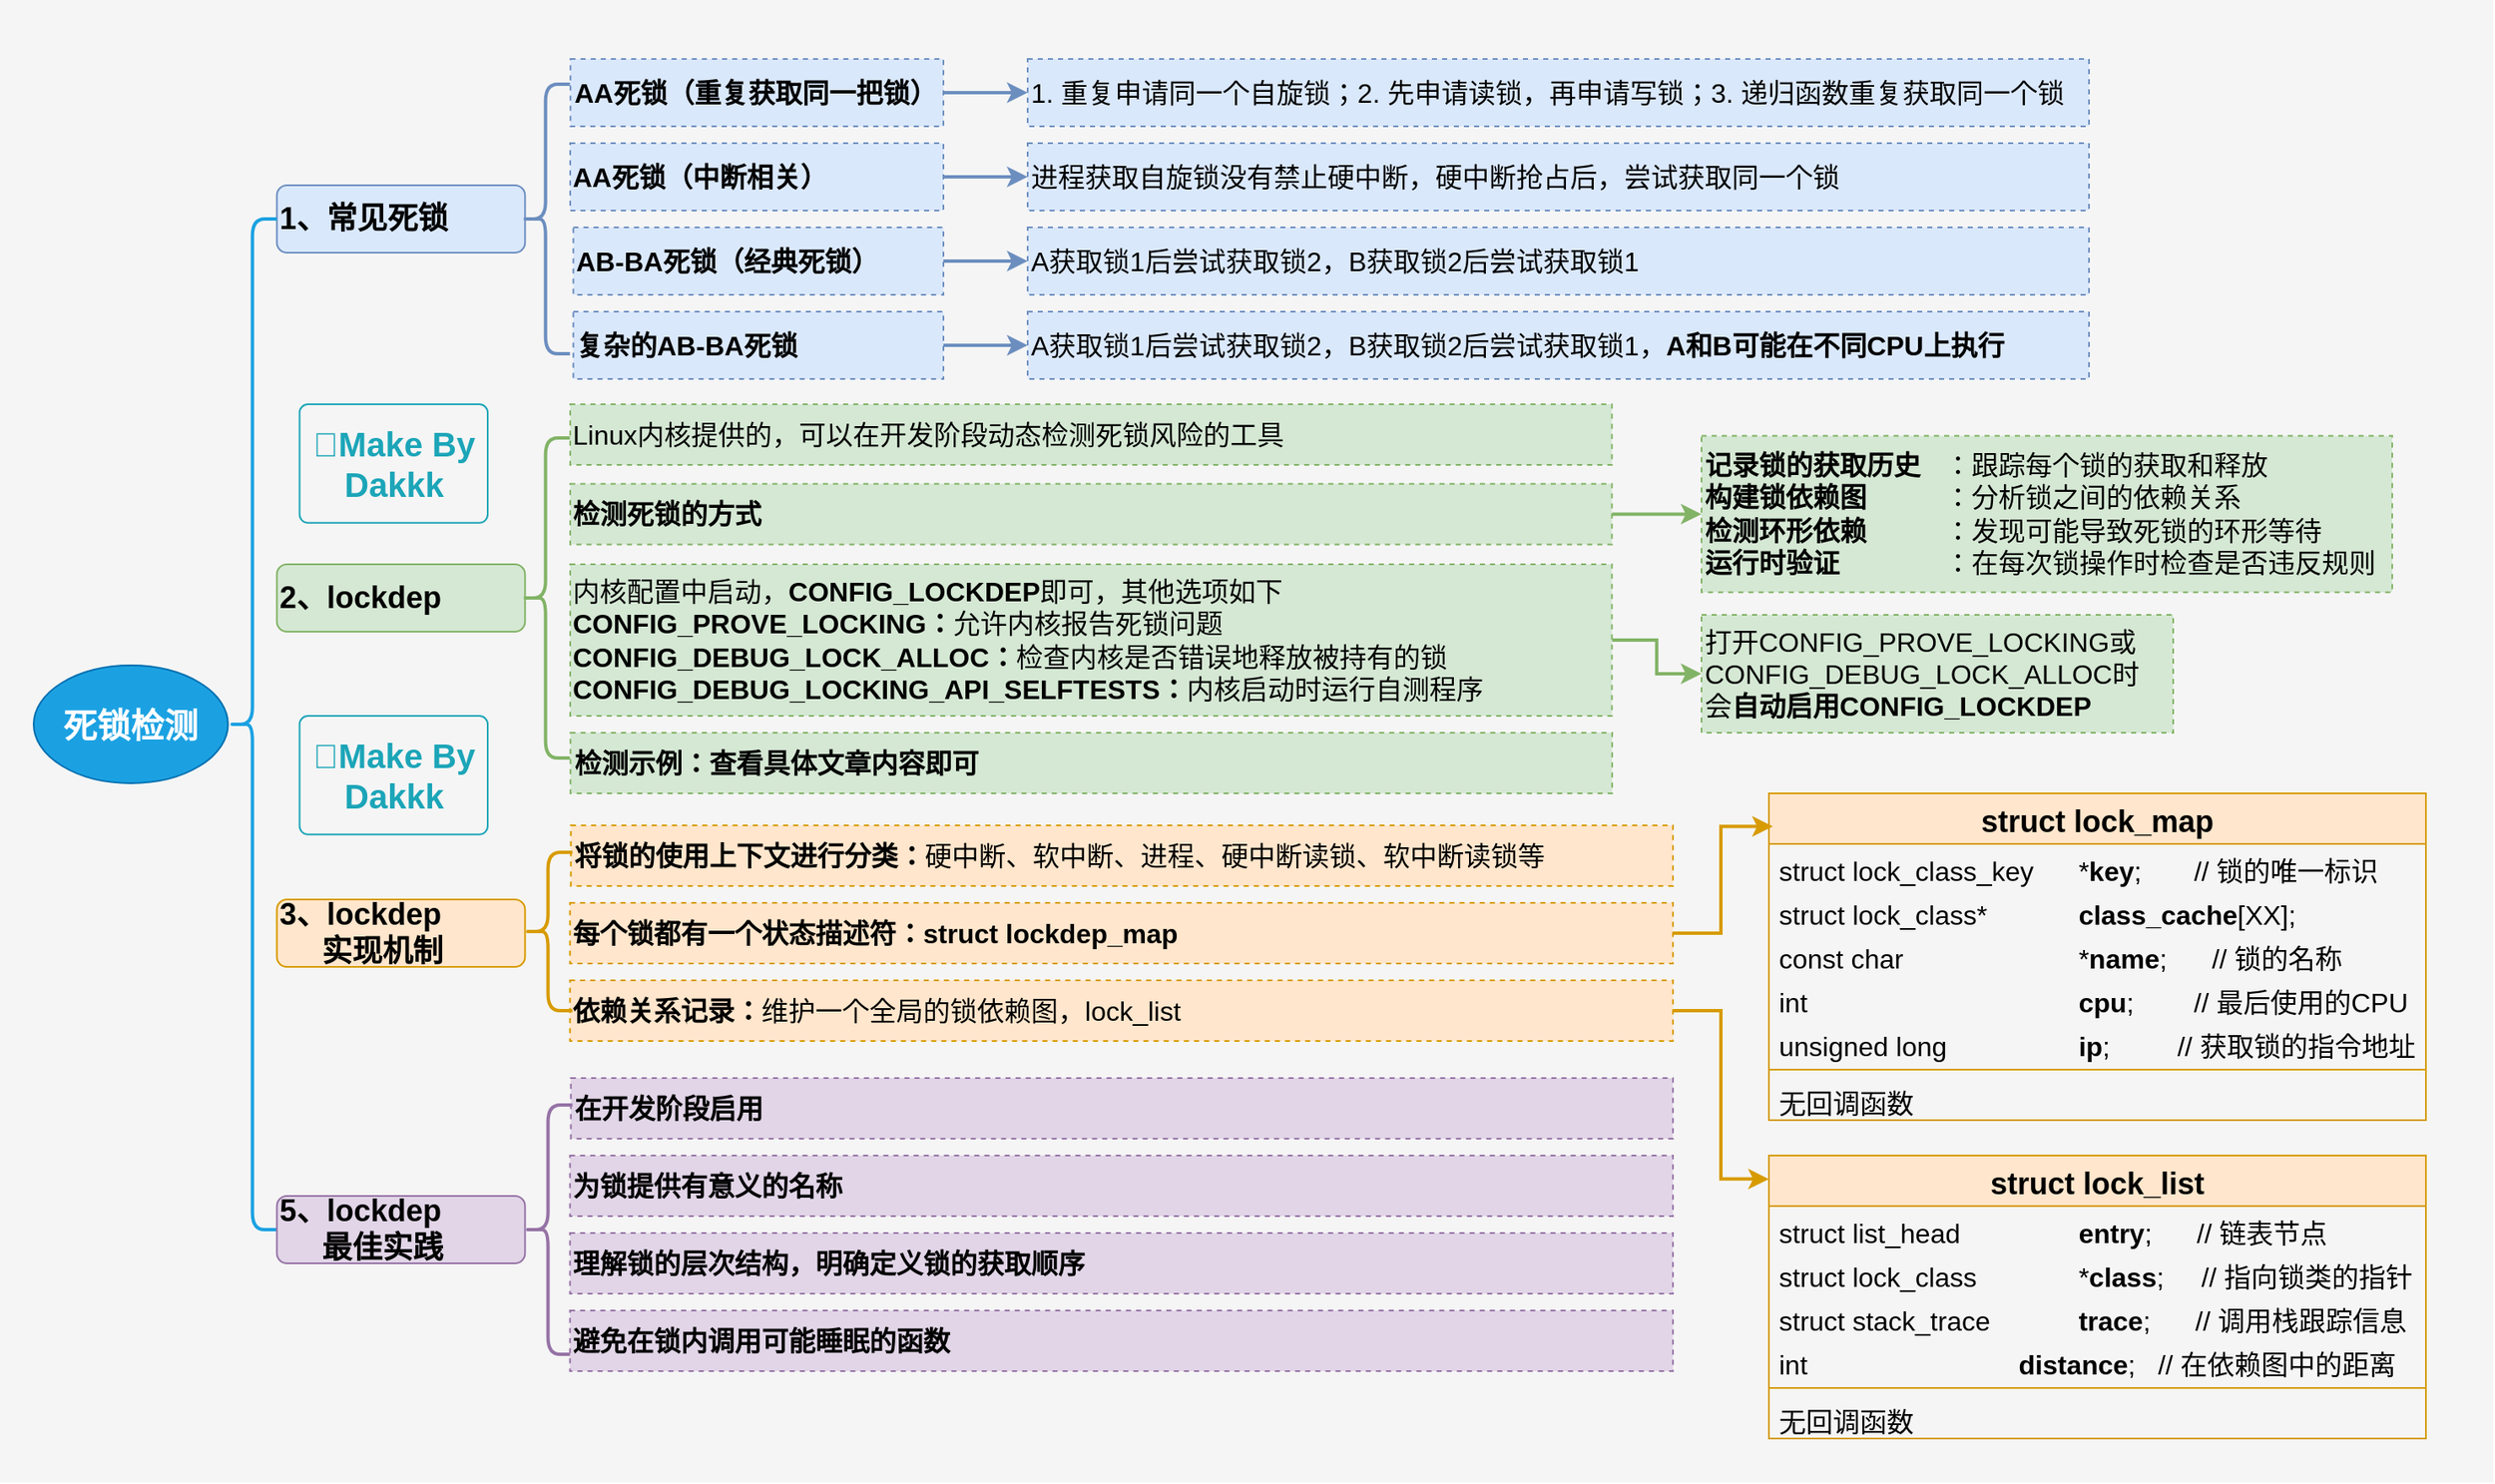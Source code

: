 <mxfile version="27.0.9">
  <diagram name="第 1 页" id="k8iEVthY29ktoOehdlwr">
    <mxGraphModel dx="2891" dy="1716" grid="1" gridSize="10" guides="1" tooltips="1" connect="1" arrows="1" fold="1" page="1" pageScale="1" pageWidth="1169" pageHeight="1654" math="0" shadow="0">
      <root>
        <mxCell id="0" />
        <mxCell id="1" parent="0" />
        <mxCell id="J7h7OO_r9uY9Mso1Eg91-148" value="" style="rounded=0;whiteSpace=wrap;html=1;fillColor=#f5f5f5;fontColor=#333333;strokeColor=none;" vertex="1" parent="1">
          <mxGeometry x="30" y="70" width="1480" height="880" as="geometry" />
        </mxCell>
        <mxCell id="J7h7OO_r9uY9Mso1Eg91-1" value="&lt;h2&gt;&lt;font style=&quot;font-size: 18px;&quot;&gt;1、常见死锁&lt;/font&gt;&lt;/h2&gt;" style="rounded=1;whiteSpace=wrap;html=1;fillColor=#dae8fc;strokeColor=#6c8ebf;fontStyle=1;align=left;" vertex="1" parent="1">
          <mxGeometry x="194.34" y="180" width="147.33" height="40" as="geometry" />
        </mxCell>
        <mxCell id="J7h7OO_r9uY9Mso1Eg91-119" style="edgeStyle=orthogonalEdgeStyle;rounded=0;orthogonalLoop=1;jettySize=auto;html=1;entryX=0;entryY=0.5;entryDx=0;entryDy=0;fillColor=#dae8fc;strokeColor=#6c8ebf;strokeWidth=2;" edge="1" parent="1" source="J7h7OO_r9uY9Mso1Eg91-2" target="J7h7OO_r9uY9Mso1Eg91-114">
          <mxGeometry relative="1" as="geometry" />
        </mxCell>
        <mxCell id="J7h7OO_r9uY9Mso1Eg91-2" value="&lt;span style=&quot;font-size: 16px;&quot;&gt;&lt;b&gt;AA死锁（中断相关）&lt;/b&gt;&lt;/span&gt;" style="text;html=1;align=left;verticalAlign=middle;whiteSpace=wrap;rounded=0;fillColor=#dae8fc;strokeColor=#6c8ebf;dashed=1;fontSize=14;" vertex="1" parent="1">
          <mxGeometry x="368.46" y="155" width="221.54" height="40" as="geometry" />
        </mxCell>
        <mxCell id="J7h7OO_r9uY9Mso1Eg91-3" value="&lt;h1&gt;&lt;span style=&quot;font-size: 20px;&quot;&gt;死锁检测&lt;/span&gt;&lt;/h1&gt;" style="ellipse;whiteSpace=wrap;html=1;fillColor=#1ba1e2;strokeColor=#006EAF;fontColor=#ffffff;fontStyle=1" vertex="1" parent="1">
          <mxGeometry x="50" y="465" width="115.34" height="70" as="geometry" />
        </mxCell>
        <mxCell id="J7h7OO_r9uY9Mso1Eg91-4" value="" style="shape=curlyBracket;whiteSpace=wrap;html=1;rounded=1;labelPosition=left;verticalLabelPosition=middle;align=right;verticalAlign=middle;fillColor=#f5f5f5;strokeColor=#1BA1E2;strokeWidth=2;fontColor=#333333;" vertex="1" parent="1">
          <mxGeometry x="165.34" y="200" width="29" height="600" as="geometry" />
        </mxCell>
        <mxCell id="J7h7OO_r9uY9Mso1Eg91-7" value="&lt;h2&gt;2、lockdep&lt;/h2&gt;" style="rounded=1;whiteSpace=wrap;html=1;fillColor=#d5e8d4;strokeColor=#82b366;fontStyle=1;align=left;" vertex="1" parent="1">
          <mxGeometry x="194.34" y="405" width="147.33" height="40" as="geometry" />
        </mxCell>
        <mxCell id="J7h7OO_r9uY9Mso1Eg91-8" value="&lt;span style=&quot;font-size: 16px;&quot;&gt;&lt;b&gt;检测示例：查看具体文章内容即可&lt;/b&gt;&lt;/span&gt;" style="text;html=1;align=left;verticalAlign=middle;whiteSpace=wrap;rounded=0;fillColor=#d5e8d4;strokeColor=#82b366;dashed=1;fontSize=14;" vertex="1" parent="1">
          <mxGeometry x="368.62" y="505" width="618.34" height="36" as="geometry" />
        </mxCell>
        <mxCell id="J7h7OO_r9uY9Mso1Eg91-9" value="" style="shape=curlyBracket;whiteSpace=wrap;html=1;rounded=1;labelPosition=left;verticalLabelPosition=middle;align=right;verticalAlign=middle;fillColor=#d5e8d4;strokeColor=#82b366;strokeWidth=2;" vertex="1" parent="1">
          <mxGeometry x="339.33" y="330" width="29" height="190" as="geometry" />
        </mxCell>
        <mxCell id="J7h7OO_r9uY9Mso1Eg91-120" style="edgeStyle=orthogonalEdgeStyle;rounded=0;orthogonalLoop=1;jettySize=auto;html=1;entryX=0;entryY=0.5;entryDx=0;entryDy=0;fillColor=#dae8fc;strokeColor=#6c8ebf;strokeWidth=2;" edge="1" parent="1" source="J7h7OO_r9uY9Mso1Eg91-58" target="J7h7OO_r9uY9Mso1Eg91-113">
          <mxGeometry relative="1" as="geometry" />
        </mxCell>
        <mxCell id="J7h7OO_r9uY9Mso1Eg91-58" value="&lt;span style=&quot;font-size: 16px;&quot;&gt;&lt;b&gt;AA死锁（重复获取同一把锁）&lt;/b&gt;&lt;/span&gt;" style="text;html=1;align=left;verticalAlign=middle;whiteSpace=wrap;rounded=0;fillColor=#dae8fc;strokeColor=#6c8ebf;dashed=1;fontSize=14;" vertex="1" parent="1">
          <mxGeometry x="368.62" y="105" width="221.38" height="40" as="geometry" />
        </mxCell>
        <mxCell id="J7h7OO_r9uY9Mso1Eg91-59" value="" style="shape=curlyBracket;whiteSpace=wrap;html=1;rounded=1;labelPosition=left;verticalLabelPosition=middle;align=right;verticalAlign=middle;fillColor=#dae8fc;strokeColor=#6c8ebf;strokeWidth=2;" vertex="1" parent="1">
          <mxGeometry x="339.33" y="120" width="29" height="160" as="geometry" />
        </mxCell>
        <mxCell id="J7h7OO_r9uY9Mso1Eg91-118" style="edgeStyle=orthogonalEdgeStyle;rounded=0;orthogonalLoop=1;jettySize=auto;html=1;entryX=0;entryY=0.5;entryDx=0;entryDy=0;fillColor=#dae8fc;strokeColor=#6c8ebf;strokeWidth=2;" edge="1" parent="1" source="J7h7OO_r9uY9Mso1Eg91-61" target="J7h7OO_r9uY9Mso1Eg91-115">
          <mxGeometry relative="1" as="geometry" />
        </mxCell>
        <mxCell id="J7h7OO_r9uY9Mso1Eg91-61" value="&lt;span style=&quot;font-size: 16px;&quot;&gt;&lt;b&gt;AB-BA死锁（经典死锁）&lt;/b&gt;&lt;/span&gt;" style="text;html=1;align=left;verticalAlign=middle;whiteSpace=wrap;rounded=0;fillColor=#dae8fc;strokeColor=#6c8ebf;dashed=1;fontSize=14;" vertex="1" parent="1">
          <mxGeometry x="370.32" y="205" width="219.68" height="40" as="geometry" />
        </mxCell>
        <mxCell id="J7h7OO_r9uY9Mso1Eg91-62" value="&lt;h2&gt;3、lockdep&lt;br&gt;&amp;nbsp; &amp;nbsp; &amp;nbsp;实现机制&lt;/h2&gt;" style="rounded=1;whiteSpace=wrap;html=1;fillColor=#ffe6cc;strokeColor=#d79b00;fontStyle=1;align=left;" vertex="1" parent="1">
          <mxGeometry x="194.34" y="604" width="147.33" height="40" as="geometry" />
        </mxCell>
        <mxCell id="J7h7OO_r9uY9Mso1Eg91-63" value="&lt;span style=&quot;font-size: 16px;&quot;&gt;&lt;b&gt;将锁的使用上下文进行分类：&lt;/b&gt;硬中断、软中断、进程、硬中断读锁、软中断读锁等&lt;/span&gt;" style="text;html=1;align=left;verticalAlign=middle;whiteSpace=wrap;rounded=0;fillColor=#ffe6cc;strokeColor=#d79b00;dashed=1;fontSize=14;" vertex="1" parent="1">
          <mxGeometry x="368.84" y="560" width="654.2" height="36" as="geometry" />
        </mxCell>
        <mxCell id="J7h7OO_r9uY9Mso1Eg91-64" value="&lt;span style=&quot;font-size: 16px;&quot;&gt;&lt;b&gt;每个锁都有一个状态描述符：struct lockdep_map&lt;/b&gt;&lt;/span&gt;" style="text;html=1;align=left;verticalAlign=middle;whiteSpace=wrap;rounded=0;fillColor=#ffe6cc;strokeColor=#d79b00;dashed=1;fontSize=14;" vertex="1" parent="1">
          <mxGeometry x="368.33" y="606" width="654.71" height="36" as="geometry" />
        </mxCell>
        <mxCell id="J7h7OO_r9uY9Mso1Eg91-65" value="&lt;span style=&quot;font-size: 16px;&quot;&gt;&lt;b&gt;依赖关系记录：&lt;/b&gt;维护一个全局的锁依赖图，lock_list&lt;/span&gt;" style="text;html=1;align=left;verticalAlign=middle;whiteSpace=wrap;rounded=0;fillColor=#ffe6cc;strokeColor=#d79b00;dashed=1;fontSize=14;" vertex="1" parent="1">
          <mxGeometry x="368.33" y="652" width="654.71" height="36" as="geometry" />
        </mxCell>
        <mxCell id="J7h7OO_r9uY9Mso1Eg91-67" value="" style="shape=curlyBracket;whiteSpace=wrap;html=1;rounded=1;labelPosition=left;verticalLabelPosition=middle;align=right;verticalAlign=middle;fillColor=#ffe6cc;strokeColor=#d79b00;strokeWidth=2;" vertex="1" parent="1">
          <mxGeometry x="340.79" y="576" width="29" height="94" as="geometry" />
        </mxCell>
        <mxCell id="J7h7OO_r9uY9Mso1Eg91-102" value="&lt;h2&gt;5、lockdep&lt;br&gt;&amp;nbsp; &amp;nbsp; &amp;nbsp;最佳实践&lt;/h2&gt;" style="rounded=1;whiteSpace=wrap;html=1;fillColor=#e1d5e7;strokeColor=#9673a6;fontStyle=1;align=left;" vertex="1" parent="1">
          <mxGeometry x="194.34" y="780" width="147.33" height="40" as="geometry" />
        </mxCell>
        <mxCell id="J7h7OO_r9uY9Mso1Eg91-103" value="&lt;span style=&quot;font-size: 16px;&quot;&gt;&lt;b&gt;在开发阶段启用&lt;/b&gt;&lt;/span&gt;" style="text;html=1;align=left;verticalAlign=middle;whiteSpace=wrap;rounded=0;fillColor=#e1d5e7;strokeColor=#9673a6;dashed=1;fontSize=14;" vertex="1" parent="1">
          <mxGeometry x="368.84" y="710" width="654.2" height="36" as="geometry" />
        </mxCell>
        <mxCell id="J7h7OO_r9uY9Mso1Eg91-104" value="&lt;span style=&quot;font-size: 16px;&quot;&gt;&lt;b&gt;为锁提供有意义的名称&lt;/b&gt;&lt;/span&gt;" style="text;html=1;align=left;verticalAlign=middle;whiteSpace=wrap;rounded=0;fillColor=#e1d5e7;strokeColor=#9673a6;dashed=1;fontSize=14;" vertex="1" parent="1">
          <mxGeometry x="368.33" y="756" width="654.71" height="36" as="geometry" />
        </mxCell>
        <mxCell id="J7h7OO_r9uY9Mso1Eg91-105" value="&lt;span style=&quot;font-size: 16px;&quot;&gt;&lt;b&gt;理解锁的层次结构，明确定义锁的获取顺序&lt;/b&gt;&lt;/span&gt;" style="text;html=1;align=left;verticalAlign=middle;whiteSpace=wrap;rounded=0;fillColor=#e1d5e7;strokeColor=#9673a6;dashed=1;fontSize=14;" vertex="1" parent="1">
          <mxGeometry x="368.33" y="802" width="654.71" height="36" as="geometry" />
        </mxCell>
        <mxCell id="J7h7OO_r9uY9Mso1Eg91-106" value="" style="shape=curlyBracket;whiteSpace=wrap;html=1;rounded=1;labelPosition=left;verticalLabelPosition=middle;align=right;verticalAlign=middle;fillColor=#e1d5e7;strokeColor=#9673a6;strokeWidth=2;" vertex="1" parent="1">
          <mxGeometry x="340.79" y="726" width="29" height="148" as="geometry" />
        </mxCell>
        <mxCell id="J7h7OO_r9uY9Mso1Eg91-110" value="&lt;font style=&quot;font-size: 20px;&quot;&gt;🌻Make By Dakkk&lt;/font&gt;" style="html=1;shadow=0;dashed=0;shape=mxgraph.bootstrap.rrect;rSize=5;strokeColor=#1CA5B8;strokeWidth=1;fillColor=none;fontColor=#1CA5B8;whiteSpace=wrap;align=center;verticalAlign=middle;spacingLeft=0;fontStyle=1;fontSize=16;spacing=5;" vertex="1" parent="1">
          <mxGeometry x="207.83" y="310" width="111.67" height="70.39" as="geometry" />
        </mxCell>
        <mxCell id="J7h7OO_r9uY9Mso1Eg91-117" style="edgeStyle=orthogonalEdgeStyle;rounded=0;orthogonalLoop=1;jettySize=auto;html=1;entryX=0;entryY=0.5;entryDx=0;entryDy=0;fillColor=#dae8fc;strokeColor=#6c8ebf;strokeWidth=2;" edge="1" parent="1" source="J7h7OO_r9uY9Mso1Eg91-112" target="J7h7OO_r9uY9Mso1Eg91-116">
          <mxGeometry relative="1" as="geometry" />
        </mxCell>
        <mxCell id="J7h7OO_r9uY9Mso1Eg91-112" value="&lt;span style=&quot;font-size: 16px;&quot;&gt;&lt;b&gt;复杂的AB-BA死锁&lt;/b&gt;&lt;/span&gt;" style="text;html=1;align=left;verticalAlign=middle;whiteSpace=wrap;rounded=0;fillColor=#dae8fc;strokeColor=#6c8ebf;dashed=1;fontSize=14;" vertex="1" parent="1">
          <mxGeometry x="370.32" y="255" width="219.68" height="40" as="geometry" />
        </mxCell>
        <mxCell id="J7h7OO_r9uY9Mso1Eg91-113" value="&lt;span style=&quot;font-size: 16px;&quot;&gt;1. 重复申请同一个自旋锁；2. 先申请读锁，再申请写锁；3. 递归函数重复获取同一个锁&lt;/span&gt;" style="text;html=1;align=left;verticalAlign=middle;whiteSpace=wrap;rounded=0;fillColor=#dae8fc;strokeColor=#6c8ebf;dashed=1;fontSize=14;" vertex="1" parent="1">
          <mxGeometry x="640" y="105" width="630" height="40" as="geometry" />
        </mxCell>
        <mxCell id="J7h7OO_r9uY9Mso1Eg91-114" value="&lt;span style=&quot;font-size: 16px;&quot;&gt;进程获取自旋锁没有禁止硬中断，硬中断抢占后，尝试获取同一个锁&lt;/span&gt;" style="text;html=1;align=left;verticalAlign=middle;whiteSpace=wrap;rounded=0;fillColor=#dae8fc;strokeColor=#6c8ebf;dashed=1;fontSize=14;" vertex="1" parent="1">
          <mxGeometry x="640" y="155" width="630" height="40" as="geometry" />
        </mxCell>
        <mxCell id="J7h7OO_r9uY9Mso1Eg91-115" value="&lt;span style=&quot;font-size: 16px;&quot;&gt;A获取锁1后尝试获取锁2，B获取锁2后尝试获取锁1&lt;/span&gt;" style="text;html=1;align=left;verticalAlign=middle;whiteSpace=wrap;rounded=0;fillColor=#dae8fc;strokeColor=#6c8ebf;dashed=1;fontSize=14;" vertex="1" parent="1">
          <mxGeometry x="640" y="205" width="630" height="40" as="geometry" />
        </mxCell>
        <mxCell id="J7h7OO_r9uY9Mso1Eg91-116" value="&lt;span style=&quot;font-size: 16px;&quot;&gt;A获取锁1后尝试获取锁2，B获取锁2后尝试获取锁1，&lt;b&gt;A和B可能在不同CPU上执行&lt;/b&gt;&lt;/span&gt;" style="text;html=1;align=left;verticalAlign=middle;whiteSpace=wrap;rounded=0;fillColor=#dae8fc;strokeColor=#6c8ebf;dashed=1;fontSize=14;" vertex="1" parent="1">
          <mxGeometry x="640" y="255" width="630" height="40" as="geometry" />
        </mxCell>
        <mxCell id="J7h7OO_r9uY9Mso1Eg91-121" value="&lt;span style=&quot;font-size: 16px;&quot;&gt;Linux内核提供的，可以在开发阶段动态检测死锁风险的工具&lt;/span&gt;" style="text;html=1;align=left;verticalAlign=middle;whiteSpace=wrap;rounded=0;fillColor=#d5e8d4;strokeColor=#82b366;dashed=1;fontSize=14;" vertex="1" parent="1">
          <mxGeometry x="368.46" y="310" width="618.34" height="36" as="geometry" />
        </mxCell>
        <mxCell id="J7h7OO_r9uY9Mso1Eg91-124" style="edgeStyle=orthogonalEdgeStyle;rounded=0;orthogonalLoop=1;jettySize=auto;html=1;entryX=0;entryY=0.5;entryDx=0;entryDy=0;fillColor=#d5e8d4;strokeColor=#82b366;strokeWidth=2;" edge="1" parent="1" source="J7h7OO_r9uY9Mso1Eg91-122" target="J7h7OO_r9uY9Mso1Eg91-123">
          <mxGeometry relative="1" as="geometry" />
        </mxCell>
        <mxCell id="J7h7OO_r9uY9Mso1Eg91-122" value="&lt;span style=&quot;font-size: 16px;&quot;&gt;&lt;b&gt;检测死锁的方式&lt;/b&gt;&lt;/span&gt;" style="text;html=1;align=left;verticalAlign=middle;whiteSpace=wrap;rounded=0;fillColor=#d5e8d4;strokeColor=#82b366;dashed=1;fontSize=14;" vertex="1" parent="1">
          <mxGeometry x="368.46" y="357.19" width="618.34" height="36" as="geometry" />
        </mxCell>
        <mxCell id="J7h7OO_r9uY9Mso1Eg91-123" value="&lt;div&gt;&lt;span style=&quot;font-size: 16px;&quot;&gt;&lt;b&gt;记录锁的获取历史&lt;/b&gt;&lt;span style=&quot;white-space: pre;&quot;&gt;&#x9;&lt;/span&gt;：跟踪每个锁的获取和释放&lt;/span&gt;&lt;/div&gt;&lt;div&gt;&lt;span style=&quot;font-size: 16px;&quot;&gt;&lt;b&gt;构建锁依赖图&lt;/b&gt;&lt;span style=&quot;white-space: pre;&quot;&gt;&#x9;&lt;/span&gt;&lt;span style=&quot;white-space: pre;&quot;&gt;&#x9;&lt;/span&gt;：分析锁之间的依赖关系&lt;/span&gt;&lt;/div&gt;&lt;div&gt;&lt;span style=&quot;font-size: 16px;&quot;&gt;&lt;b&gt;检测环形依赖&lt;/b&gt;&lt;span style=&quot;white-space: pre;&quot;&gt;&#x9;&lt;/span&gt;&lt;span style=&quot;white-space: pre;&quot;&gt;&#x9;&lt;/span&gt;：发现可能导致死锁的环形等待&lt;/span&gt;&lt;/div&gt;&lt;div&gt;&lt;span style=&quot;font-size: 16px;&quot;&gt;&lt;b&gt;运行时验证&lt;/b&gt;&lt;span style=&quot;white-space: pre;&quot;&gt;&#x9;&lt;/span&gt;&lt;span style=&quot;white-space: pre;&quot;&gt;&#x9;&lt;/span&gt;：在每次锁操作时检查是否违反规则&lt;/span&gt;&lt;/div&gt;" style="text;html=1;align=left;verticalAlign=middle;whiteSpace=wrap;rounded=0;fillColor=#d5e8d4;strokeColor=#82b366;dashed=1;fontSize=14;" vertex="1" parent="1">
          <mxGeometry x="1040" y="328.79" width="410" height="92.81" as="geometry" />
        </mxCell>
        <mxCell id="J7h7OO_r9uY9Mso1Eg91-127" style="edgeStyle=orthogonalEdgeStyle;rounded=0;orthogonalLoop=1;jettySize=auto;html=1;entryX=0;entryY=0.5;entryDx=0;entryDy=0;fillColor=#d5e8d4;strokeColor=#82b366;strokeWidth=2;" edge="1" parent="1" source="J7h7OO_r9uY9Mso1Eg91-125" target="J7h7OO_r9uY9Mso1Eg91-126">
          <mxGeometry relative="1" as="geometry" />
        </mxCell>
        <mxCell id="J7h7OO_r9uY9Mso1Eg91-125" value="&lt;span style=&quot;font-size: 16px;&quot;&gt;内核配置中启动，&lt;b&gt;CONFIG_LOCKDEP&lt;/b&gt;即可，其他选项如下&lt;br&gt;&lt;/span&gt;&lt;div&gt;&lt;span style=&quot;font-size: 16px;&quot;&gt;&lt;b&gt;CONFIG_PROVE_LOCKING：&lt;/b&gt;允许内核报告死锁问题&lt;/span&gt;&lt;/div&gt;&lt;div&gt;&lt;span style=&quot;font-size: 16px;&quot;&gt;&lt;b&gt;CONFIG_DEBUG_LOCK_ALLOC：&lt;/b&gt;检查内核是否错误地释放被持有的锁&lt;/span&gt;&lt;/div&gt;&lt;div&gt;&lt;span style=&quot;font-size: 16px;&quot;&gt;&lt;b&gt;CONFIG_DEBUG_LOCKING_API_SELFTESTS：&lt;/b&gt;内核启动时运行自测程序&lt;/span&gt;&lt;/div&gt;" style="text;html=1;align=left;verticalAlign=middle;whiteSpace=wrap;rounded=0;fillColor=#d5e8d4;strokeColor=#82b366;dashed=1;fontSize=14;" vertex="1" parent="1">
          <mxGeometry x="368.46" y="405" width="618.34" height="90" as="geometry" />
        </mxCell>
        <mxCell id="J7h7OO_r9uY9Mso1Eg91-126" value="&lt;font style=&quot;font-size: 16px;&quot;&gt;打开CONFIG_PROVE_LOCKING或&lt;br&gt;CONFIG_DEBUG_LOCK_ALLOC时&lt;br&gt;会&lt;b&gt;自动启用CONFIG_LOCKDEP&lt;/b&gt;&lt;/font&gt;" style="text;html=1;align=left;verticalAlign=middle;whiteSpace=wrap;rounded=0;fillColor=#d5e8d4;strokeColor=#82b366;dashed=1;fontSize=14;" vertex="1" parent="1">
          <mxGeometry x="1040" y="435" width="280" height="70" as="geometry" />
        </mxCell>
        <mxCell id="J7h7OO_r9uY9Mso1Eg91-128" value="&lt;span style=&quot;font-size: 18px;&quot;&gt;struct lock_map&lt;/span&gt;" style="swimlane;fontStyle=1;align=center;verticalAlign=top;childLayout=stackLayout;horizontal=1;startSize=30;horizontalStack=0;resizeParent=1;resizeParentMax=0;resizeLast=0;collapsible=1;marginBottom=0;whiteSpace=wrap;html=1;fillColor=#ffe6cc;strokeColor=#d79b00;" vertex="1" parent="1">
          <mxGeometry x="1080" y="541" width="390" height="194" as="geometry" />
        </mxCell>
        <mxCell id="J7h7OO_r9uY9Mso1Eg91-129" value="&lt;span style=&quot;font-size: 16px;&quot;&gt;struct lock_class_key&amp;nbsp; &amp;nbsp;&lt;span style=&quot;white-space: pre;&quot;&gt;&#x9;&lt;/span&gt;*&lt;b&gt;key&lt;/b&gt;;&amp;nbsp; &amp;nbsp; &amp;nbsp; &amp;nbsp;// 锁的唯一标识&lt;/span&gt;" style="text;strokeColor=none;fillColor=none;align=left;verticalAlign=top;spacingLeft=4;spacingRight=4;overflow=hidden;rotatable=0;points=[[0,0.5],[1,0.5]];portConstraint=eastwest;whiteSpace=wrap;html=1;" vertex="1" parent="J7h7OO_r9uY9Mso1Eg91-128">
          <mxGeometry y="30" width="390" height="26" as="geometry" />
        </mxCell>
        <mxCell id="J7h7OO_r9uY9Mso1Eg91-130" value="&lt;span style=&quot;font-size: 16px;&quot;&gt;struct lock_class* &lt;span style=&quot;white-space: pre;&quot;&gt;&#x9;&lt;/span&gt;&lt;span style=&quot;white-space: pre;&quot;&gt;&#x9;&lt;/span&gt;&lt;b&gt;class_cache&lt;/b&gt;[XX];&lt;/span&gt;" style="text;strokeColor=none;fillColor=none;align=left;verticalAlign=top;spacingLeft=4;spacingRight=4;overflow=hidden;rotatable=0;points=[[0,0.5],[1,0.5]];portConstraint=eastwest;whiteSpace=wrap;html=1;" vertex="1" parent="J7h7OO_r9uY9Mso1Eg91-128">
          <mxGeometry y="56" width="390" height="26" as="geometry" />
        </mxCell>
        <mxCell id="J7h7OO_r9uY9Mso1Eg91-131" value="&lt;span style=&quot;font-size: 16px;&quot;&gt;const char&amp;nbsp; &amp;nbsp; &amp;nbsp; &amp;nbsp; &amp;nbsp; &amp;nbsp; &amp;nbsp; &lt;span style=&quot;white-space: pre;&quot;&gt;&#x9;&lt;/span&gt;&lt;span style=&quot;white-space: pre;&quot;&gt;&#x9;&lt;/span&gt;*&lt;b&gt;name&lt;/b&gt;;&amp;nbsp; &amp;nbsp; &amp;nbsp; // 锁的名称&lt;/span&gt;" style="text;strokeColor=none;fillColor=none;align=left;verticalAlign=top;spacingLeft=4;spacingRight=4;overflow=hidden;rotatable=0;points=[[0,0.5],[1,0.5]];portConstraint=eastwest;whiteSpace=wrap;html=1;" vertex="1" parent="J7h7OO_r9uY9Mso1Eg91-128">
          <mxGeometry y="82" width="390" height="26" as="geometry" />
        </mxCell>
        <mxCell id="J7h7OO_r9uY9Mso1Eg91-132" value="&lt;span style=&quot;font-size: 16px;&quot;&gt;int&amp;nbsp; &amp;nbsp; &amp;nbsp; &amp;nbsp; &amp;nbsp; &amp;nbsp; &amp;nbsp; &amp;nbsp; &amp;nbsp; &amp;nbsp; &amp;nbsp;&lt;span style=&quot;white-space: pre;&quot;&gt;&#x9;&lt;/span&gt;&lt;span style=&quot;white-space: pre;&quot;&gt;&#x9;&lt;/span&gt;&lt;b&gt;cpu&lt;/b&gt;;&amp;nbsp; &amp;nbsp; &amp;nbsp; &amp;nbsp; // 最后使用的CPU&lt;/span&gt;" style="text;strokeColor=none;fillColor=none;align=left;verticalAlign=top;spacingLeft=4;spacingRight=4;overflow=hidden;rotatable=0;points=[[0,0.5],[1,0.5]];portConstraint=eastwest;whiteSpace=wrap;html=1;" vertex="1" parent="J7h7OO_r9uY9Mso1Eg91-128">
          <mxGeometry y="108" width="390" height="26" as="geometry" />
        </mxCell>
        <mxCell id="J7h7OO_r9uY9Mso1Eg91-135" value="&lt;span style=&quot;font-size: 16px;&quot;&gt;unsigned long&amp;nbsp; &amp;nbsp; &amp;nbsp; &amp;nbsp; &amp;nbsp; &amp;nbsp;&lt;span style=&quot;white-space: pre;&quot;&gt;&#x9;&lt;/span&gt;&lt;b&gt;ip&lt;/b&gt;;&amp;nbsp; &amp;nbsp; &amp;nbsp; &amp;nbsp; &amp;nbsp;// 获取锁的指令地址&lt;/span&gt;" style="text;strokeColor=none;fillColor=none;align=left;verticalAlign=top;spacingLeft=4;spacingRight=4;overflow=hidden;rotatable=0;points=[[0,0.5],[1,0.5]];portConstraint=eastwest;whiteSpace=wrap;html=1;" vertex="1" parent="J7h7OO_r9uY9Mso1Eg91-128">
          <mxGeometry y="134" width="390" height="26" as="geometry" />
        </mxCell>
        <mxCell id="J7h7OO_r9uY9Mso1Eg91-133" value="" style="line;strokeWidth=1;fillColor=none;align=left;verticalAlign=middle;spacingTop=-1;spacingLeft=3;spacingRight=3;rotatable=0;labelPosition=right;points=[];portConstraint=eastwest;strokeColor=inherit;" vertex="1" parent="J7h7OO_r9uY9Mso1Eg91-128">
          <mxGeometry y="160" width="390" height="8" as="geometry" />
        </mxCell>
        <mxCell id="J7h7OO_r9uY9Mso1Eg91-134" value="&lt;span style=&quot;font-size: 16px;&quot;&gt;无回调函数&lt;/span&gt;" style="text;strokeColor=none;fillColor=none;align=left;verticalAlign=top;spacingLeft=4;spacingRight=4;overflow=hidden;rotatable=0;points=[[0,0.5],[1,0.5]];portConstraint=eastwest;whiteSpace=wrap;html=1;" vertex="1" parent="J7h7OO_r9uY9Mso1Eg91-128">
          <mxGeometry y="168" width="390" height="26" as="geometry" />
        </mxCell>
        <mxCell id="J7h7OO_r9uY9Mso1Eg91-136" style="edgeStyle=orthogonalEdgeStyle;rounded=0;orthogonalLoop=1;jettySize=auto;html=1;entryX=0.006;entryY=0.101;entryDx=0;entryDy=0;entryPerimeter=0;fillColor=#ffe6cc;strokeColor=#d79b00;strokeWidth=2;" edge="1" parent="1" source="J7h7OO_r9uY9Mso1Eg91-64" target="J7h7OO_r9uY9Mso1Eg91-128">
          <mxGeometry relative="1" as="geometry" />
        </mxCell>
        <mxCell id="J7h7OO_r9uY9Mso1Eg91-137" value="&lt;span style=&quot;font-size: 18px;&quot;&gt;struct lock_list&lt;/span&gt;" style="swimlane;fontStyle=1;align=center;verticalAlign=top;childLayout=stackLayout;horizontal=1;startSize=30;horizontalStack=0;resizeParent=1;resizeParentMax=0;resizeLast=0;collapsible=1;marginBottom=0;whiteSpace=wrap;html=1;fillColor=#ffe6cc;strokeColor=#d79b00;" vertex="1" parent="1">
          <mxGeometry x="1080" y="756" width="390" height="168" as="geometry" />
        </mxCell>
        <mxCell id="J7h7OO_r9uY9Mso1Eg91-138" value="&lt;span style=&quot;font-size: 16px;&quot;&gt;struct list_head&amp;nbsp; &amp;nbsp; &amp;nbsp; &amp;nbsp; &lt;span style=&quot;white-space: pre;&quot;&gt;&#x9;&lt;/span&gt;&lt;b&gt;entry&lt;/b&gt;;&amp;nbsp; &amp;nbsp; &amp;nbsp; // 链表节点&lt;/span&gt;" style="text;strokeColor=none;fillColor=none;align=left;verticalAlign=top;spacingLeft=4;spacingRight=4;overflow=hidden;rotatable=0;points=[[0,0.5],[1,0.5]];portConstraint=eastwest;whiteSpace=wrap;html=1;" vertex="1" parent="J7h7OO_r9uY9Mso1Eg91-137">
          <mxGeometry y="30" width="390" height="26" as="geometry" />
        </mxCell>
        <mxCell id="J7h7OO_r9uY9Mso1Eg91-139" value="&lt;span style=&quot;font-size: 16px;&quot;&gt;struct lock_class&amp;nbsp; &amp;nbsp; &amp;nbsp; &amp;nbsp;&lt;span style=&quot;white-space: pre;&quot;&gt;&#x9;&lt;/span&gt;*&lt;b&gt;class&lt;/b&gt;;&amp;nbsp; &amp;nbsp; &amp;nbsp;// 指向锁类的指针&lt;/span&gt;" style="text;strokeColor=none;fillColor=none;align=left;verticalAlign=top;spacingLeft=4;spacingRight=4;overflow=hidden;rotatable=0;points=[[0,0.5],[1,0.5]];portConstraint=eastwest;whiteSpace=wrap;html=1;" vertex="1" parent="J7h7OO_r9uY9Mso1Eg91-137">
          <mxGeometry y="56" width="390" height="26" as="geometry" />
        </mxCell>
        <mxCell id="J7h7OO_r9uY9Mso1Eg91-140" value="&lt;span style=&quot;font-size: 16px;&quot;&gt;struct stack_trace&amp;nbsp; &amp;nbsp; &amp;nbsp; &lt;span style=&quot;white-space: pre;&quot;&gt;&#x9;&lt;/span&gt;&lt;b&gt;trace&lt;/b&gt;;&amp;nbsp; &amp;nbsp; &amp;nbsp; // 调用栈跟踪信息&lt;/span&gt;" style="text;strokeColor=none;fillColor=none;align=left;verticalAlign=top;spacingLeft=4;spacingRight=4;overflow=hidden;rotatable=0;points=[[0,0.5],[1,0.5]];portConstraint=eastwest;whiteSpace=wrap;html=1;" vertex="1" parent="J7h7OO_r9uY9Mso1Eg91-137">
          <mxGeometry y="82" width="390" height="26" as="geometry" />
        </mxCell>
        <mxCell id="J7h7OO_r9uY9Mso1Eg91-141" value="&lt;span style=&quot;font-size: 16px;&quot;&gt;int&amp;nbsp; &amp;nbsp; &amp;nbsp; &amp;nbsp; &amp;nbsp; &amp;nbsp; &amp;nbsp; &amp;nbsp; &amp;nbsp; &amp;nbsp; &amp;nbsp;&lt;span style=&quot;white-space: pre;&quot;&gt;&#x9;&lt;/span&gt;&lt;b&gt;distance&lt;/b&gt;;&amp;nbsp; &amp;nbsp;// 在依赖图中的距离&lt;/span&gt;" style="text;strokeColor=none;fillColor=none;align=left;verticalAlign=top;spacingLeft=4;spacingRight=4;overflow=hidden;rotatable=0;points=[[0,0.5],[1,0.5]];portConstraint=eastwest;whiteSpace=wrap;html=1;" vertex="1" parent="J7h7OO_r9uY9Mso1Eg91-137">
          <mxGeometry y="108" width="390" height="26" as="geometry" />
        </mxCell>
        <mxCell id="J7h7OO_r9uY9Mso1Eg91-143" value="" style="line;strokeWidth=1;fillColor=none;align=left;verticalAlign=middle;spacingTop=-1;spacingLeft=3;spacingRight=3;rotatable=0;labelPosition=right;points=[];portConstraint=eastwest;strokeColor=inherit;" vertex="1" parent="J7h7OO_r9uY9Mso1Eg91-137">
          <mxGeometry y="134" width="390" height="8" as="geometry" />
        </mxCell>
        <mxCell id="J7h7OO_r9uY9Mso1Eg91-144" value="&lt;span style=&quot;font-size: 16px;&quot;&gt;无回调函数&lt;/span&gt;" style="text;strokeColor=none;fillColor=none;align=left;verticalAlign=top;spacingLeft=4;spacingRight=4;overflow=hidden;rotatable=0;points=[[0,0.5],[1,0.5]];portConstraint=eastwest;whiteSpace=wrap;html=1;" vertex="1" parent="J7h7OO_r9uY9Mso1Eg91-137">
          <mxGeometry y="142" width="390" height="26" as="geometry" />
        </mxCell>
        <mxCell id="J7h7OO_r9uY9Mso1Eg91-145" style="edgeStyle=orthogonalEdgeStyle;rounded=0;orthogonalLoop=1;jettySize=auto;html=1;entryX=0;entryY=0.083;entryDx=0;entryDy=0;entryPerimeter=0;fillColor=#ffe6cc;strokeColor=#d79b00;strokeWidth=2;" edge="1" parent="1" source="J7h7OO_r9uY9Mso1Eg91-65" target="J7h7OO_r9uY9Mso1Eg91-137">
          <mxGeometry relative="1" as="geometry" />
        </mxCell>
        <mxCell id="J7h7OO_r9uY9Mso1Eg91-146" value="&lt;span style=&quot;font-size: 16px;&quot;&gt;&lt;b&gt;避免在锁内调用可能睡眠的函数&lt;/b&gt;&lt;/span&gt;" style="text;html=1;align=left;verticalAlign=middle;whiteSpace=wrap;rounded=0;fillColor=#e1d5e7;strokeColor=#9673a6;dashed=1;fontSize=14;" vertex="1" parent="1">
          <mxGeometry x="368.33" y="848" width="654.71" height="36" as="geometry" />
        </mxCell>
        <mxCell id="J7h7OO_r9uY9Mso1Eg91-147" value="&lt;font style=&quot;font-size: 20px;&quot;&gt;🌻Make By Dakkk&lt;/font&gt;" style="html=1;shadow=0;dashed=0;shape=mxgraph.bootstrap.rrect;rSize=5;strokeColor=#1CA5B8;strokeWidth=1;fillColor=none;fontColor=#1CA5B8;whiteSpace=wrap;align=center;verticalAlign=middle;spacingLeft=0;fontStyle=1;fontSize=16;spacing=5;" vertex="1" parent="1">
          <mxGeometry x="207.83" y="495" width="111.67" height="70.39" as="geometry" />
        </mxCell>
      </root>
    </mxGraphModel>
  </diagram>
</mxfile>
